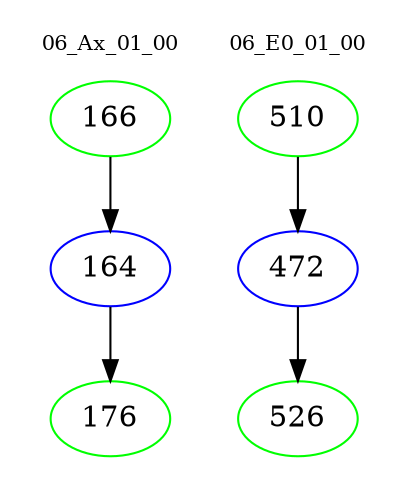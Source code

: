 digraph{
subgraph cluster_0 {
color = white
label = "06_Ax_01_00";
fontsize=10;
T0_166 [label="166", color="green"]
T0_166 -> T0_164 [color="black"]
T0_164 [label="164", color="blue"]
T0_164 -> T0_176 [color="black"]
T0_176 [label="176", color="green"]
}
subgraph cluster_1 {
color = white
label = "06_E0_01_00";
fontsize=10;
T1_510 [label="510", color="green"]
T1_510 -> T1_472 [color="black"]
T1_472 [label="472", color="blue"]
T1_472 -> T1_526 [color="black"]
T1_526 [label="526", color="green"]
}
}
